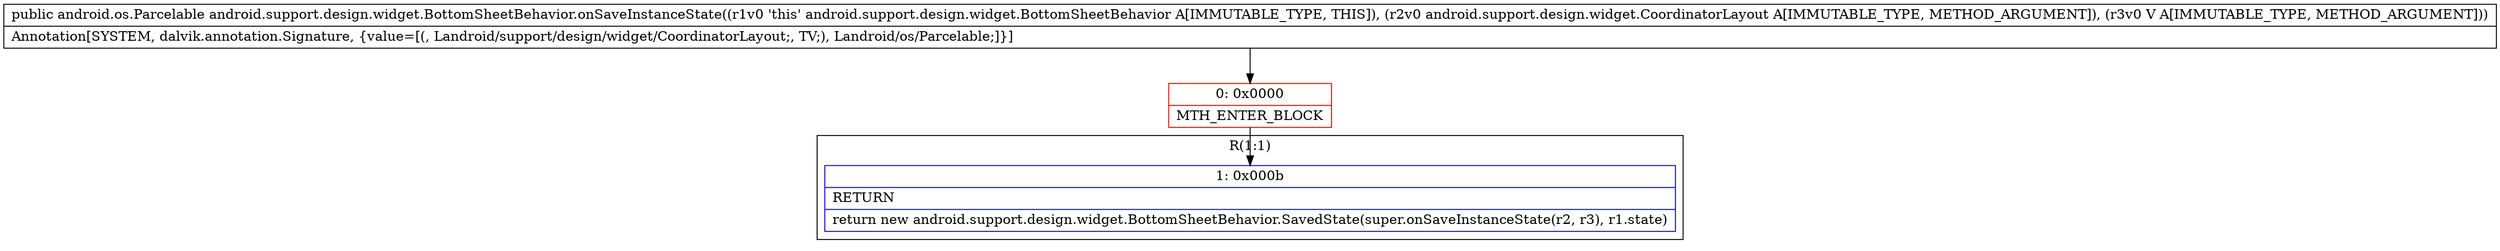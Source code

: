 digraph "CFG forandroid.support.design.widget.BottomSheetBehavior.onSaveInstanceState(Landroid\/support\/design\/widget\/CoordinatorLayout;Landroid\/view\/View;)Landroid\/os\/Parcelable;" {
subgraph cluster_Region_780964843 {
label = "R(1:1)";
node [shape=record,color=blue];
Node_1 [shape=record,label="{1\:\ 0x000b|RETURN\l|return new android.support.design.widget.BottomSheetBehavior.SavedState(super.onSaveInstanceState(r2, r3), r1.state)\l}"];
}
Node_0 [shape=record,color=red,label="{0\:\ 0x0000|MTH_ENTER_BLOCK\l}"];
MethodNode[shape=record,label="{public android.os.Parcelable android.support.design.widget.BottomSheetBehavior.onSaveInstanceState((r1v0 'this' android.support.design.widget.BottomSheetBehavior A[IMMUTABLE_TYPE, THIS]), (r2v0 android.support.design.widget.CoordinatorLayout A[IMMUTABLE_TYPE, METHOD_ARGUMENT]), (r3v0 V A[IMMUTABLE_TYPE, METHOD_ARGUMENT]))  | Annotation[SYSTEM, dalvik.annotation.Signature, \{value=[(, Landroid\/support\/design\/widget\/CoordinatorLayout;, TV;), Landroid\/os\/Parcelable;]\}]\l}"];
MethodNode -> Node_0;
Node_0 -> Node_1;
}

